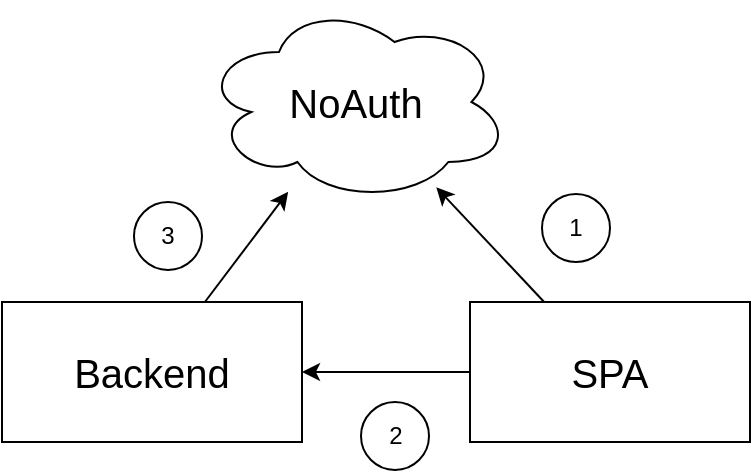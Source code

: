<mxfile version="14.6.13" type="device"><diagram id="OE81hBew-OrC6yVo6uPz" name="Seite-1"><mxGraphModel dx="1106" dy="852" grid="1" gridSize="10" guides="1" tooltips="1" connect="1" arrows="1" fold="1" page="1" pageScale="1" pageWidth="827" pageHeight="1169" math="0" shadow="0"><root><mxCell id="0"/><mxCell id="1" parent="0"/><mxCell id="JaSXKAqwkzpNFx9rm3SL-1" value="NoAuth" style="ellipse;shape=cloud;whiteSpace=wrap;html=1;fontSize=20;" vertex="1" parent="1"><mxGeometry x="340" y="180" width="154" height="100" as="geometry"/></mxCell><mxCell id="JaSXKAqwkzpNFx9rm3SL-2" value="Backend" style="rounded=0;whiteSpace=wrap;html=1;fontSize=20;" vertex="1" parent="1"><mxGeometry x="240" y="330" width="150" height="70" as="geometry"/></mxCell><mxCell id="JaSXKAqwkzpNFx9rm3SL-3" value="SPA" style="rounded=0;whiteSpace=wrap;html=1;fontSize=20;" vertex="1" parent="1"><mxGeometry x="474" y="330" width="140" height="70" as="geometry"/></mxCell><mxCell id="JaSXKAqwkzpNFx9rm3SL-4" value="" style="endArrow=classic;html=1;fontSize=20;" edge="1" parent="1" source="JaSXKAqwkzpNFx9rm3SL-3" target="JaSXKAqwkzpNFx9rm3SL-1"><mxGeometry width="50" height="50" relative="1" as="geometry"><mxPoint x="760" y="610" as="sourcePoint"/><mxPoint x="810" y="560" as="targetPoint"/></mxGeometry></mxCell><mxCell id="JaSXKAqwkzpNFx9rm3SL-5" value="" style="endArrow=classic;html=1;fontSize=20;" edge="1" parent="1" source="JaSXKAqwkzpNFx9rm3SL-3" target="JaSXKAqwkzpNFx9rm3SL-2"><mxGeometry width="50" height="50" relative="1" as="geometry"><mxPoint x="330" y="520" as="sourcePoint"/><mxPoint x="380" y="470" as="targetPoint"/></mxGeometry></mxCell><mxCell id="JaSXKAqwkzpNFx9rm3SL-6" value="" style="endArrow=classic;html=1;fontSize=20;" edge="1" parent="1" source="JaSXKAqwkzpNFx9rm3SL-2" target="JaSXKAqwkzpNFx9rm3SL-1"><mxGeometry width="50" height="50" relative="1" as="geometry"><mxPoint x="300" y="570" as="sourcePoint"/><mxPoint x="350" y="520" as="targetPoint"/></mxGeometry></mxCell><mxCell id="JaSXKAqwkzpNFx9rm3SL-7" value="1" style="ellipse;whiteSpace=wrap;html=1;aspect=fixed;fontSize=12;" vertex="1" parent="1"><mxGeometry x="510" y="276" width="34" height="34" as="geometry"/></mxCell><mxCell id="JaSXKAqwkzpNFx9rm3SL-8" value="2" style="ellipse;whiteSpace=wrap;html=1;aspect=fixed;fontSize=12;" vertex="1" parent="1"><mxGeometry x="419.5" y="380" width="34" height="34" as="geometry"/></mxCell><mxCell id="JaSXKAqwkzpNFx9rm3SL-9" value="3" style="ellipse;whiteSpace=wrap;html=1;aspect=fixed;fontSize=12;" vertex="1" parent="1"><mxGeometry x="306" y="280" width="34" height="34" as="geometry"/></mxCell></root></mxGraphModel></diagram></mxfile>